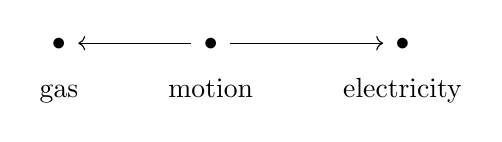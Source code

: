     \begin{tikzcd}
    \bullet &\bullet \arrow[r]\arrow[l]&\bullet \\[-15pt]
    \text{gas}&\text{motion}&\text{electricity}
    \end{tikzcd}